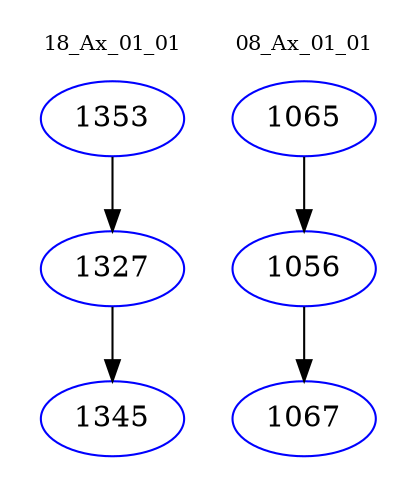 digraph{
subgraph cluster_0 {
color = white
label = "18_Ax_01_01";
fontsize=10;
T0_1353 [label="1353", color="blue"]
T0_1353 -> T0_1327 [color="black"]
T0_1327 [label="1327", color="blue"]
T0_1327 -> T0_1345 [color="black"]
T0_1345 [label="1345", color="blue"]
}
subgraph cluster_1 {
color = white
label = "08_Ax_01_01";
fontsize=10;
T1_1065 [label="1065", color="blue"]
T1_1065 -> T1_1056 [color="black"]
T1_1056 [label="1056", color="blue"]
T1_1056 -> T1_1067 [color="black"]
T1_1067 [label="1067", color="blue"]
}
}

